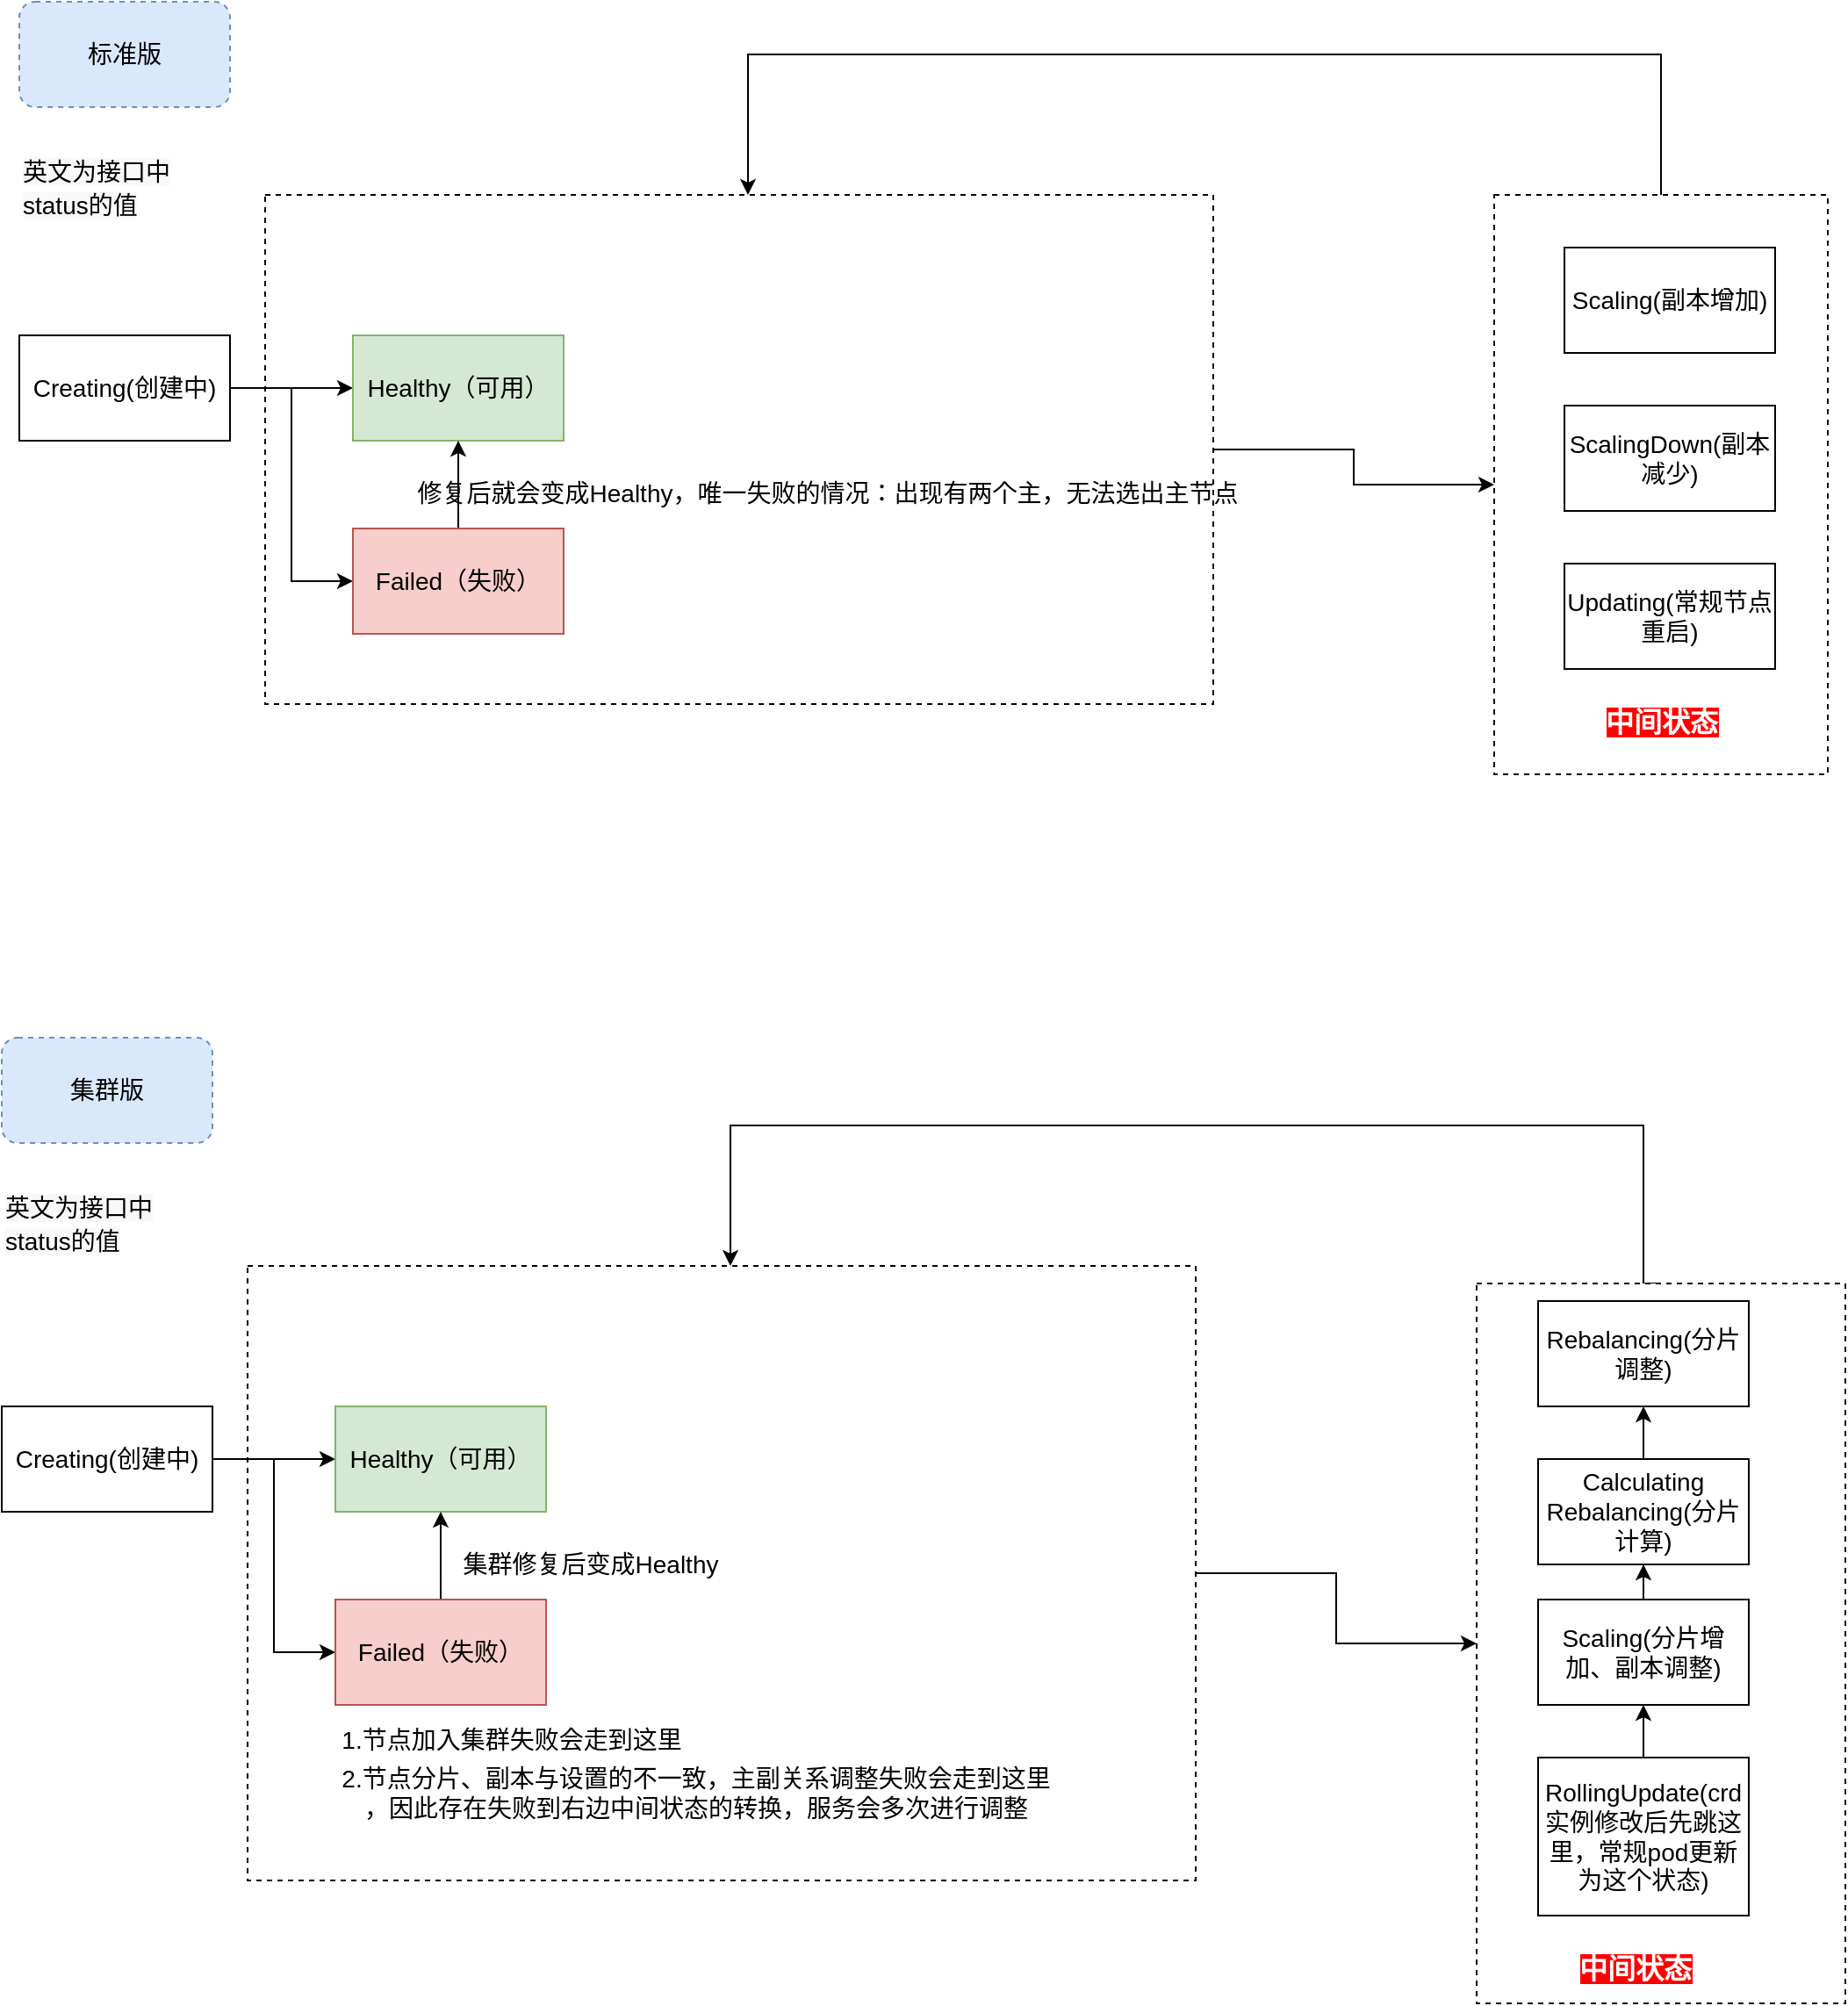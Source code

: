 <mxfile version="16.1.2" type="github">
  <diagram id="45r2YLanDA78DfzZ4tow" name="第 1 页">
    <mxGraphModel dx="1237" dy="690" grid="1" gridSize="10" guides="1" tooltips="1" connect="1" arrows="1" fold="1" page="1" pageScale="1" pageWidth="2336" pageHeight="1654" math="0" shadow="0">
      <root>
        <mxCell id="0" />
        <mxCell id="1" parent="0" />
        <mxCell id="iW9RcpAypNcfmbrvbA0N-21" style="edgeStyle=orthogonalEdgeStyle;rounded=0;orthogonalLoop=1;jettySize=auto;html=1;entryX=0;entryY=0.5;entryDx=0;entryDy=0;fontSize=14;" edge="1" parent="1" source="iW9RcpAypNcfmbrvbA0N-20" target="iW9RcpAypNcfmbrvbA0N-16">
          <mxGeometry relative="1" as="geometry" />
        </mxCell>
        <mxCell id="iW9RcpAypNcfmbrvbA0N-20" value="" style="whiteSpace=wrap;html=1;dashed=1;fontSize=14;" vertex="1" parent="1">
          <mxGeometry x="200" y="150" width="540" height="290" as="geometry" />
        </mxCell>
        <mxCell id="iW9RcpAypNcfmbrvbA0N-23" style="edgeStyle=orthogonalEdgeStyle;rounded=0;orthogonalLoop=1;jettySize=auto;html=1;exitX=0.5;exitY=0;exitDx=0;exitDy=0;fontSize=14;" edge="1" parent="1" source="iW9RcpAypNcfmbrvbA0N-16" target="iW9RcpAypNcfmbrvbA0N-20">
          <mxGeometry relative="1" as="geometry">
            <Array as="points">
              <mxPoint x="995" y="70" />
              <mxPoint x="475" y="70" />
            </Array>
          </mxGeometry>
        </mxCell>
        <mxCell id="iW9RcpAypNcfmbrvbA0N-16" value="" style="whiteSpace=wrap;html=1;dashed=1;fontSize=14;" vertex="1" parent="1">
          <mxGeometry x="900" y="150" width="190" height="330" as="geometry" />
        </mxCell>
        <mxCell id="iW9RcpAypNcfmbrvbA0N-2" value="Creating(创建中)" style="whiteSpace=wrap;html=1;rounded=0;fontSize=14;" vertex="1" parent="1">
          <mxGeometry x="60" y="230" width="120" height="60" as="geometry" />
        </mxCell>
        <mxCell id="iW9RcpAypNcfmbrvbA0N-7" value="" style="edgeStyle=orthogonalEdgeStyle;rounded=0;orthogonalLoop=1;jettySize=auto;html=1;exitX=1;exitY=0.5;exitDx=0;exitDy=0;fontSize=14;" edge="1" parent="1" source="iW9RcpAypNcfmbrvbA0N-2" target="iW9RcpAypNcfmbrvbA0N-6">
          <mxGeometry relative="1" as="geometry" />
        </mxCell>
        <mxCell id="iW9RcpAypNcfmbrvbA0N-13" style="edgeStyle=orthogonalEdgeStyle;rounded=0;orthogonalLoop=1;jettySize=auto;html=1;entryX=0;entryY=0.5;entryDx=0;entryDy=0;fontSize=14;" edge="1" parent="1" source="iW9RcpAypNcfmbrvbA0N-2" target="iW9RcpAypNcfmbrvbA0N-8">
          <mxGeometry relative="1" as="geometry" />
        </mxCell>
        <mxCell id="iW9RcpAypNcfmbrvbA0N-4" value="Scaling(副本增加)" style="whiteSpace=wrap;html=1;rounded=0;fontSize=14;" vertex="1" parent="1">
          <mxGeometry x="940" y="180" width="120" height="60" as="geometry" />
        </mxCell>
        <mxCell id="iW9RcpAypNcfmbrvbA0N-6" value="Healthy（可用）" style="whiteSpace=wrap;html=1;rounded=0;fillColor=#d5e8d4;strokeColor=#82b366;fontSize=14;" vertex="1" parent="1">
          <mxGeometry x="250" y="230" width="120" height="60" as="geometry" />
        </mxCell>
        <mxCell id="iW9RcpAypNcfmbrvbA0N-14" value="" style="edgeStyle=orthogonalEdgeStyle;rounded=0;orthogonalLoop=1;jettySize=auto;html=1;fontSize=14;" edge="1" parent="1" source="iW9RcpAypNcfmbrvbA0N-8" target="iW9RcpAypNcfmbrvbA0N-6">
          <mxGeometry relative="1" as="geometry" />
        </mxCell>
        <mxCell id="iW9RcpAypNcfmbrvbA0N-8" value="Failed（失败）" style="whiteSpace=wrap;html=1;rounded=0;fillColor=#f8cecc;strokeColor=#b85450;fontSize=14;" vertex="1" parent="1">
          <mxGeometry x="250" y="340" width="120" height="60" as="geometry" />
        </mxCell>
        <mxCell id="iW9RcpAypNcfmbrvbA0N-9" value="ScalingDown(副本减少)" style="whiteSpace=wrap;html=1;rounded=0;fontSize=14;" vertex="1" parent="1">
          <mxGeometry x="940" y="270" width="120" height="60" as="geometry" />
        </mxCell>
        <mxCell id="iW9RcpAypNcfmbrvbA0N-12" value="Updating(常规节点重启)" style="whiteSpace=wrap;html=1;rounded=0;fontSize=14;" vertex="1" parent="1">
          <mxGeometry x="940" y="360" width="120" height="60" as="geometry" />
        </mxCell>
        <mxCell id="iW9RcpAypNcfmbrvbA0N-15" value="修复后就会变成Healthy，唯一失败的情况：出现有两个主，无法选出主节点" style="text;html=1;resizable=0;autosize=1;align=center;verticalAlign=middle;points=[];fillColor=none;strokeColor=none;rounded=0;fontSize=14;" vertex="1" parent="1">
          <mxGeometry x="280" y="310" width="480" height="20" as="geometry" />
        </mxCell>
        <mxCell id="iW9RcpAypNcfmbrvbA0N-25" value="标准版" style="rounded=1;whiteSpace=wrap;html=1;dashed=1;fillColor=#dae8fc;strokeColor=#6c8ebf;fontSize=14;" vertex="1" parent="1">
          <mxGeometry x="60" y="40" width="120" height="60" as="geometry" />
        </mxCell>
        <mxCell id="iW9RcpAypNcfmbrvbA0N-26" style="edgeStyle=orthogonalEdgeStyle;rounded=0;orthogonalLoop=1;jettySize=auto;html=1;entryX=0;entryY=0.5;entryDx=0;entryDy=0;fontSize=14;" edge="1" parent="1" source="iW9RcpAypNcfmbrvbA0N-27" target="iW9RcpAypNcfmbrvbA0N-29">
          <mxGeometry relative="1" as="geometry" />
        </mxCell>
        <mxCell id="iW9RcpAypNcfmbrvbA0N-27" value="" style="whiteSpace=wrap;html=1;dashed=1;fontSize=14;" vertex="1" parent="1">
          <mxGeometry x="190" y="760" width="540" height="350" as="geometry" />
        </mxCell>
        <mxCell id="iW9RcpAypNcfmbrvbA0N-28" style="edgeStyle=orthogonalEdgeStyle;rounded=0;orthogonalLoop=1;jettySize=auto;html=1;exitX=0.5;exitY=0;exitDx=0;exitDy=0;fontSize=14;" edge="1" parent="1" source="iW9RcpAypNcfmbrvbA0N-29" target="iW9RcpAypNcfmbrvbA0N-27">
          <mxGeometry relative="1" as="geometry">
            <Array as="points">
              <mxPoint x="985" y="680" />
              <mxPoint x="465" y="680" />
            </Array>
          </mxGeometry>
        </mxCell>
        <mxCell id="iW9RcpAypNcfmbrvbA0N-29" value="" style="whiteSpace=wrap;html=1;dashed=1;fontSize=14;" vertex="1" parent="1">
          <mxGeometry x="890" y="770" width="210" height="410" as="geometry" />
        </mxCell>
        <mxCell id="iW9RcpAypNcfmbrvbA0N-30" value="Creating(创建中)" style="whiteSpace=wrap;html=1;rounded=0;fontSize=14;" vertex="1" parent="1">
          <mxGeometry x="50" y="840" width="120" height="60" as="geometry" />
        </mxCell>
        <mxCell id="iW9RcpAypNcfmbrvbA0N-31" value="" style="edgeStyle=orthogonalEdgeStyle;rounded=0;orthogonalLoop=1;jettySize=auto;html=1;exitX=1;exitY=0.5;exitDx=0;exitDy=0;fontSize=14;" edge="1" parent="1" source="iW9RcpAypNcfmbrvbA0N-30" target="iW9RcpAypNcfmbrvbA0N-34">
          <mxGeometry relative="1" as="geometry" />
        </mxCell>
        <mxCell id="iW9RcpAypNcfmbrvbA0N-32" style="edgeStyle=orthogonalEdgeStyle;rounded=0;orthogonalLoop=1;jettySize=auto;html=1;entryX=0;entryY=0.5;entryDx=0;entryDy=0;fontSize=14;" edge="1" parent="1" source="iW9RcpAypNcfmbrvbA0N-30" target="iW9RcpAypNcfmbrvbA0N-36">
          <mxGeometry relative="1" as="geometry" />
        </mxCell>
        <mxCell id="iW9RcpAypNcfmbrvbA0N-33" value="Rebalancing(分片调整)" style="whiteSpace=wrap;html=1;rounded=0;fontSize=14;" vertex="1" parent="1">
          <mxGeometry x="925" y="780" width="120" height="60" as="geometry" />
        </mxCell>
        <mxCell id="iW9RcpAypNcfmbrvbA0N-34" value="Healthy（可用）" style="whiteSpace=wrap;html=1;rounded=0;fillColor=#d5e8d4;strokeColor=#82b366;fontSize=14;" vertex="1" parent="1">
          <mxGeometry x="240" y="840" width="120" height="60" as="geometry" />
        </mxCell>
        <mxCell id="iW9RcpAypNcfmbrvbA0N-35" value="" style="edgeStyle=orthogonalEdgeStyle;rounded=0;orthogonalLoop=1;jettySize=auto;html=1;fontSize=14;" edge="1" parent="1" source="iW9RcpAypNcfmbrvbA0N-36" target="iW9RcpAypNcfmbrvbA0N-34">
          <mxGeometry relative="1" as="geometry" />
        </mxCell>
        <mxCell id="iW9RcpAypNcfmbrvbA0N-36" value="Failed（失败）" style="whiteSpace=wrap;html=1;rounded=0;fillColor=#f8cecc;strokeColor=#b85450;fontSize=14;" vertex="1" parent="1">
          <mxGeometry x="240" y="950" width="120" height="60" as="geometry" />
        </mxCell>
        <mxCell id="iW9RcpAypNcfmbrvbA0N-46" style="edgeStyle=orthogonalEdgeStyle;rounded=0;orthogonalLoop=1;jettySize=auto;html=1;entryX=0.5;entryY=1;entryDx=0;entryDy=0;fontSize=14;" edge="1" parent="1" source="iW9RcpAypNcfmbrvbA0N-37" target="iW9RcpAypNcfmbrvbA0N-42">
          <mxGeometry relative="1" as="geometry" />
        </mxCell>
        <mxCell id="iW9RcpAypNcfmbrvbA0N-37" value="Scaling(分片增加、副本调整)" style="whiteSpace=wrap;html=1;rounded=0;fontSize=14;" vertex="1" parent="1">
          <mxGeometry x="925" y="950" width="120" height="60" as="geometry" />
        </mxCell>
        <mxCell id="iW9RcpAypNcfmbrvbA0N-45" style="edgeStyle=orthogonalEdgeStyle;rounded=0;orthogonalLoop=1;jettySize=auto;html=1;fontSize=14;" edge="1" parent="1" source="iW9RcpAypNcfmbrvbA0N-38" target="iW9RcpAypNcfmbrvbA0N-37">
          <mxGeometry relative="1" as="geometry" />
        </mxCell>
        <mxCell id="iW9RcpAypNcfmbrvbA0N-38" value="RollingUpdate(crd实例修改后先跳这里，常规pod更新为这个状态)" style="whiteSpace=wrap;html=1;rounded=0;fontSize=14;" vertex="1" parent="1">
          <mxGeometry x="925" y="1040" width="120" height="90" as="geometry" />
        </mxCell>
        <mxCell id="iW9RcpAypNcfmbrvbA0N-39" value="集群修复后变成Healthy" style="text;html=1;resizable=0;autosize=1;align=center;verticalAlign=middle;points=[];fillColor=none;strokeColor=none;rounded=0;fontSize=14;" vertex="1" parent="1">
          <mxGeometry x="305" y="920" width="160" height="20" as="geometry" />
        </mxCell>
        <mxCell id="iW9RcpAypNcfmbrvbA0N-43" value="" style="edgeStyle=orthogonalEdgeStyle;rounded=0;orthogonalLoop=1;jettySize=auto;html=1;fontSize=14;" edge="1" parent="1" source="iW9RcpAypNcfmbrvbA0N-42" target="iW9RcpAypNcfmbrvbA0N-33">
          <mxGeometry relative="1" as="geometry" />
        </mxCell>
        <mxCell id="iW9RcpAypNcfmbrvbA0N-42" value="Calculating Rebalancing(分片计算)" style="whiteSpace=wrap;html=1;rounded=0;fontSize=14;" vertex="1" parent="1">
          <mxGeometry x="925" y="870" width="120" height="60" as="geometry" />
        </mxCell>
        <mxCell id="iW9RcpAypNcfmbrvbA0N-47" value="1.节点加入集群失败会走到这里" style="text;html=1;resizable=0;autosize=1;align=center;verticalAlign=middle;points=[];fillColor=none;strokeColor=none;rounded=0;fontSize=14;" vertex="1" parent="1">
          <mxGeometry x="235" y="1020" width="210" height="20" as="geometry" />
        </mxCell>
        <mxCell id="iW9RcpAypNcfmbrvbA0N-48" value="2.节点分片、副本与设置的不一致，主副关系调整失败会走到这里&lt;br&gt;，因此存在失败到右边中间状态的转换，服务会多次进行调整" style="text;html=1;resizable=0;autosize=1;align=center;verticalAlign=middle;points=[];fillColor=none;strokeColor=none;rounded=0;fontSize=14;" vertex="1" parent="1">
          <mxGeometry x="235" y="1040" width="420" height="40" as="geometry" />
        </mxCell>
        <mxCell id="iW9RcpAypNcfmbrvbA0N-52" value="&lt;font size=&quot;1&quot;&gt;&lt;b style=&quot;font-size: 16px ; background-color: rgb(255 , 0 , 0)&quot;&gt;中间状态&lt;/b&gt;&lt;/font&gt;" style="text;html=1;resizable=0;autosize=1;align=center;verticalAlign=middle;points=[];fillColor=none;strokeColor=none;rounded=0;dashed=1;fontSize=14;fontColor=#FFFFFF;" vertex="1" parent="1">
          <mxGeometry x="940" y="1150" width="80" height="20" as="geometry" />
        </mxCell>
        <mxCell id="iW9RcpAypNcfmbrvbA0N-53" value="&lt;font size=&quot;1&quot;&gt;&lt;b style=&quot;font-size: 16px ; background-color: rgb(255 , 0 , 0)&quot;&gt;中间状态&lt;/b&gt;&lt;/font&gt;" style="text;html=1;resizable=0;autosize=1;align=center;verticalAlign=middle;points=[];fillColor=none;strokeColor=none;rounded=0;dashed=1;fontSize=14;fontColor=#FFFFFF;" vertex="1" parent="1">
          <mxGeometry x="955" y="440" width="80" height="20" as="geometry" />
        </mxCell>
        <mxCell id="iW9RcpAypNcfmbrvbA0N-54" value="&lt;span style=&quot;color: rgb(0 , 0 , 0) ; font-family: &amp;#34;helvetica&amp;#34; ; font-size: 14px ; font-style: normal ; font-weight: 400 ; letter-spacing: normal ; text-align: center ; text-indent: 0px ; text-transform: none ; word-spacing: 0px ; background-color: rgb(248 , 249 , 250) ; display: inline ; float: none&quot;&gt;英文为接口中status的值&lt;/span&gt;" style="text;whiteSpace=wrap;html=1;fontSize=16;fontColor=#FFFFFF;" vertex="1" parent="1">
          <mxGeometry x="60" y="120" width="120" height="70" as="geometry" />
        </mxCell>
        <mxCell id="iW9RcpAypNcfmbrvbA0N-55" value="集群版" style="rounded=1;whiteSpace=wrap;html=1;dashed=1;fillColor=#dae8fc;strokeColor=#6c8ebf;fontSize=14;" vertex="1" parent="1">
          <mxGeometry x="50" y="630" width="120" height="60" as="geometry" />
        </mxCell>
        <mxCell id="iW9RcpAypNcfmbrvbA0N-56" value="&lt;span style=&quot;color: rgb(0 , 0 , 0) ; font-family: &amp;#34;helvetica&amp;#34; ; font-size: 14px ; font-style: normal ; font-weight: 400 ; letter-spacing: normal ; text-align: center ; text-indent: 0px ; text-transform: none ; word-spacing: 0px ; background-color: rgb(248 , 249 , 250) ; display: inline ; float: none&quot;&gt;英文为接口中status的值&lt;/span&gt;" style="text;whiteSpace=wrap;html=1;fontSize=16;fontColor=#FFFFFF;" vertex="1" parent="1">
          <mxGeometry x="50" y="710" width="120" height="70" as="geometry" />
        </mxCell>
      </root>
    </mxGraphModel>
  </diagram>
</mxfile>

